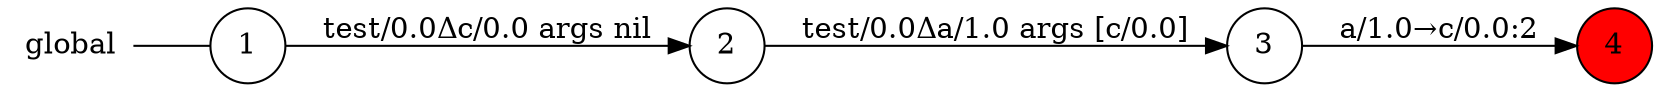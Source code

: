 digraph global {
	rankdir="LR";
	n_0 [label="global", shape="plaintext"];
	n_1 [id="1", shape=circle, label="1"];
	n_0 -> n_1 [arrowhead=none];
	n_2 [id="4", shape=circle, label="4", fillcolor="#FF0000FF", style=filled];
	n_3 [id="3", shape=circle, label="3"];
	n_4 [id="2", shape=circle, label="2"];

	n_1 -> n_4 [id="[$e|0]", label="test/0.0Δc/0.0 args nil"];
	n_3 -> n_2 [id="[$e|2]", label="a/1.0→c/0.0:2"];
	n_4 -> n_3 [id="[$e|1]", label="test/0.0Δa/1.0 args [c/0.0]"];
}
